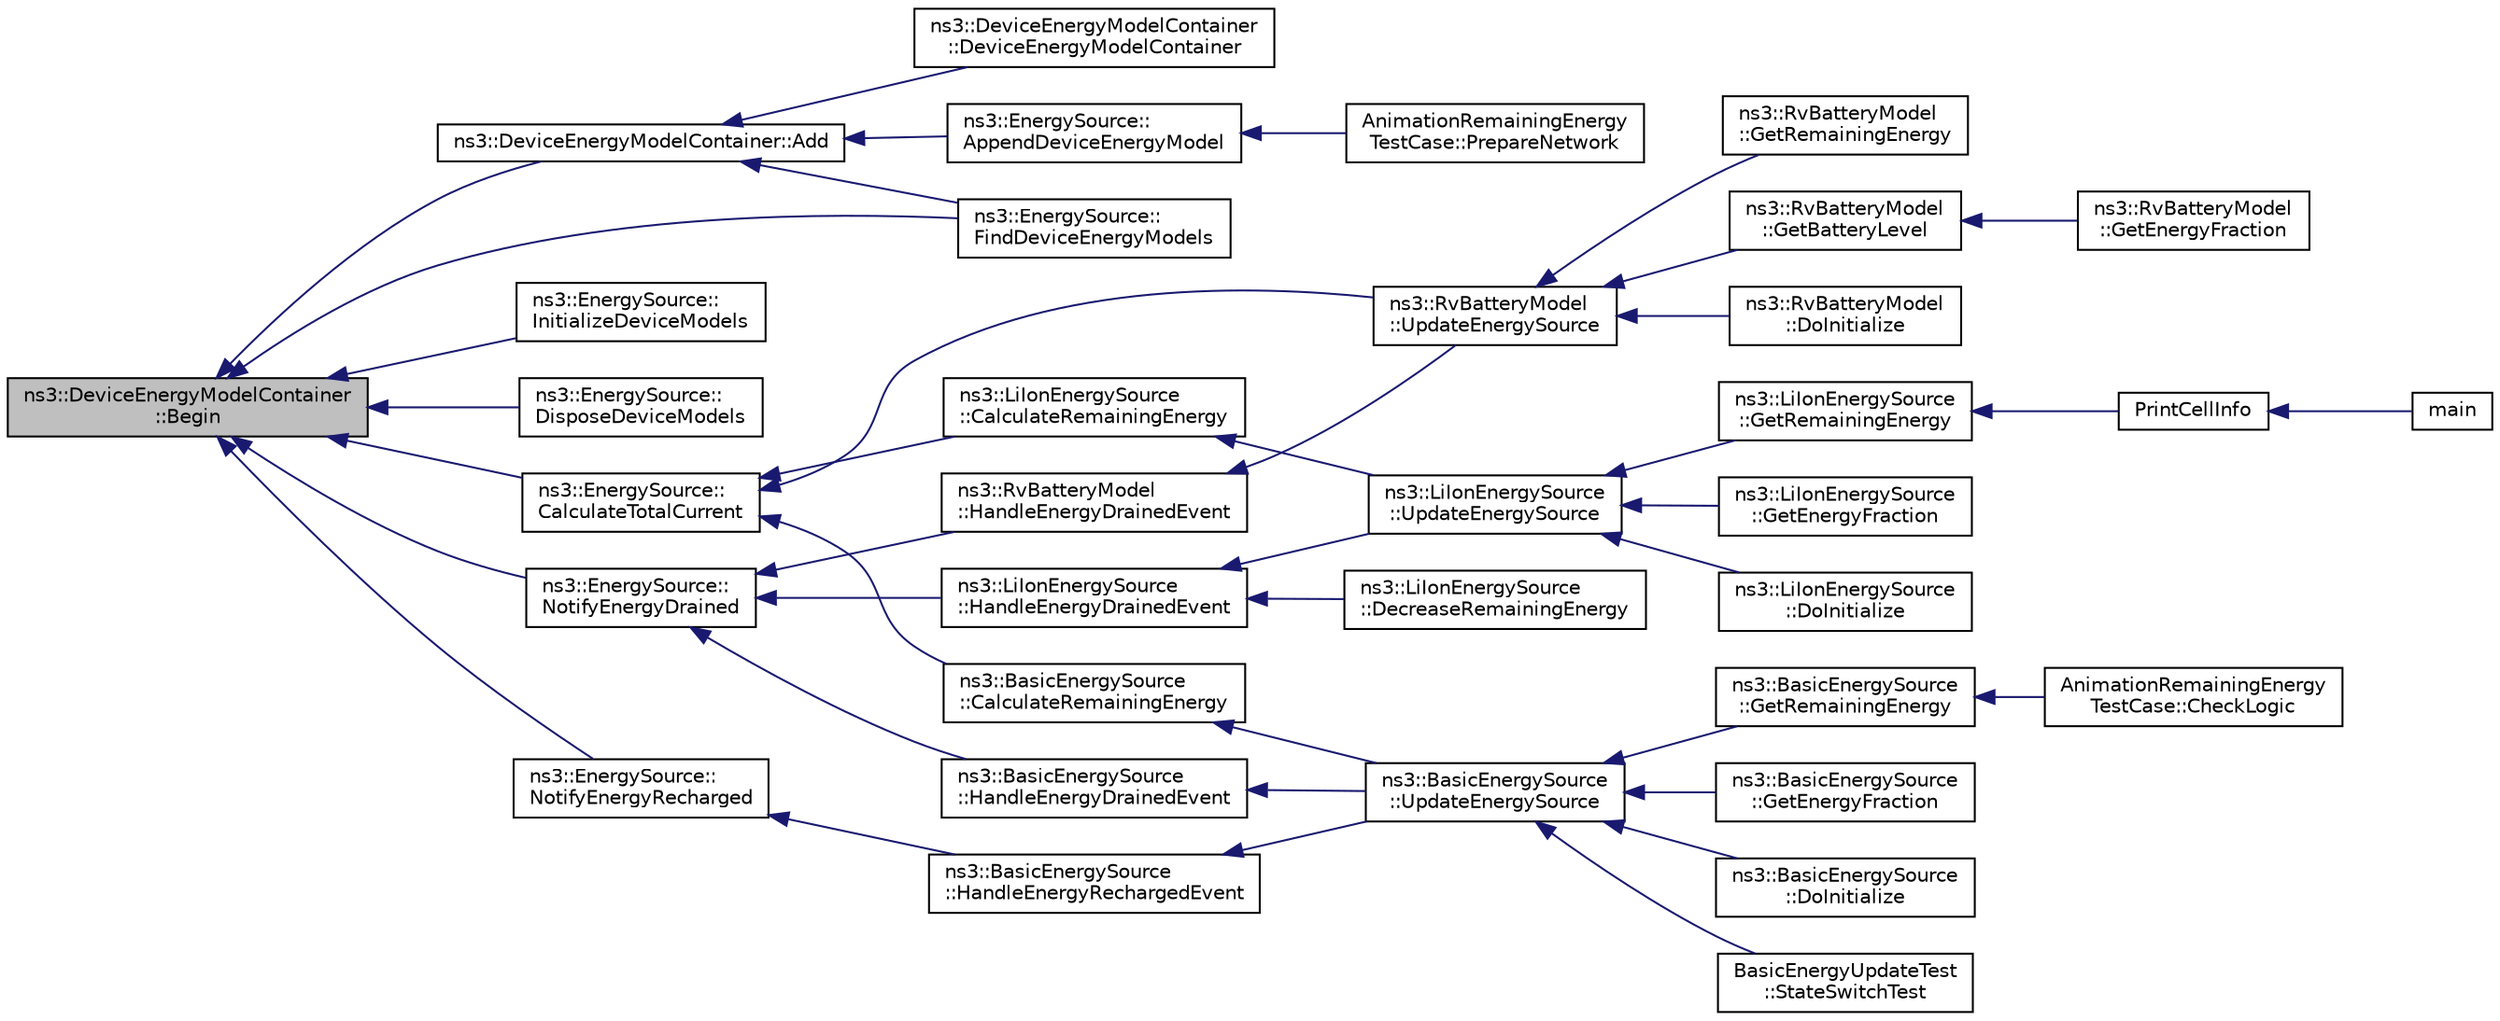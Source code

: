 digraph "ns3::DeviceEnergyModelContainer::Begin"
{
  edge [fontname="Helvetica",fontsize="10",labelfontname="Helvetica",labelfontsize="10"];
  node [fontname="Helvetica",fontsize="10",shape=record];
  rankdir="LR";
  Node1 [label="ns3::DeviceEnergyModelContainer\l::Begin",height=0.2,width=0.4,color="black", fillcolor="grey75", style="filled", fontcolor="black"];
  Node1 -> Node2 [dir="back",color="midnightblue",fontsize="10",style="solid"];
  Node2 [label="ns3::DeviceEnergyModelContainer::Add",height=0.2,width=0.4,color="black", fillcolor="white", style="filled",URL="$d9/d4d/classns3_1_1DeviceEnergyModelContainer.html#a26b884d9e349f58596eb5596868f0ab0"];
  Node2 -> Node3 [dir="back",color="midnightblue",fontsize="10",style="solid"];
  Node3 [label="ns3::DeviceEnergyModelContainer\l::DeviceEnergyModelContainer",height=0.2,width=0.4,color="black", fillcolor="white", style="filled",URL="$d9/d4d/classns3_1_1DeviceEnergyModelContainer.html#ab66ed2cb3466eb3f379e90b8c3ef220b"];
  Node2 -> Node4 [dir="back",color="midnightblue",fontsize="10",style="solid"];
  Node4 [label="ns3::EnergySource::\lAppendDeviceEnergyModel",height=0.2,width=0.4,color="black", fillcolor="white", style="filled",URL="$d5/dab/classns3_1_1EnergySource.html#a075fe242ae7523cc071752ab1b6b7c02"];
  Node4 -> Node5 [dir="back",color="midnightblue",fontsize="10",style="solid"];
  Node5 [label="AnimationRemainingEnergy\lTestCase::PrepareNetwork",height=0.2,width=0.4,color="black", fillcolor="white", style="filled",URL="$de/d8b/classAnimationRemainingEnergyTestCase.html#a0b58006c5a7d9ebe7b8c918f4f214443",tooltip="Prepare nework function. "];
  Node2 -> Node6 [dir="back",color="midnightblue",fontsize="10",style="solid"];
  Node6 [label="ns3::EnergySource::\lFindDeviceEnergyModels",height=0.2,width=0.4,color="black", fillcolor="white", style="filled",URL="$d5/dab/classns3_1_1EnergySource.html#ad2be8bb25ea8bd09dc15f035fda7fd67"];
  Node1 -> Node6 [dir="back",color="midnightblue",fontsize="10",style="solid"];
  Node1 -> Node7 [dir="back",color="midnightblue",fontsize="10",style="solid"];
  Node7 [label="ns3::EnergySource::\lInitializeDeviceModels",height=0.2,width=0.4,color="black", fillcolor="white", style="filled",URL="$d5/dab/classns3_1_1EnergySource.html#aac5fe233a38918d36150b0af007c7ea8"];
  Node1 -> Node8 [dir="back",color="midnightblue",fontsize="10",style="solid"];
  Node8 [label="ns3::EnergySource::\lDisposeDeviceModels",height=0.2,width=0.4,color="black", fillcolor="white", style="filled",URL="$d5/dab/classns3_1_1EnergySource.html#a1da1997d065a1280fa71779ba930cce9"];
  Node1 -> Node9 [dir="back",color="midnightblue",fontsize="10",style="solid"];
  Node9 [label="ns3::EnergySource::\lCalculateTotalCurrent",height=0.2,width=0.4,color="black", fillcolor="white", style="filled",URL="$d5/dab/classns3_1_1EnergySource.html#ac8b121ba1389d5545705e52d1a6fd602"];
  Node9 -> Node10 [dir="back",color="midnightblue",fontsize="10",style="solid"];
  Node10 [label="ns3::LiIonEnergySource\l::CalculateRemainingEnergy",height=0.2,width=0.4,color="black", fillcolor="white", style="filled",URL="$dd/d9d/classns3_1_1LiIonEnergySource.html#a7df49ec678488cab1e5d57a2ee7e3ddb"];
  Node10 -> Node11 [dir="back",color="midnightblue",fontsize="10",style="solid"];
  Node11 [label="ns3::LiIonEnergySource\l::UpdateEnergySource",height=0.2,width=0.4,color="black", fillcolor="white", style="filled",URL="$dd/d9d/classns3_1_1LiIonEnergySource.html#a189ac70234f5af2d1b1457ea43bd1b9f"];
  Node11 -> Node12 [dir="back",color="midnightblue",fontsize="10",style="solid"];
  Node12 [label="ns3::LiIonEnergySource\l::GetRemainingEnergy",height=0.2,width=0.4,color="black", fillcolor="white", style="filled",URL="$dd/d9d/classns3_1_1LiIonEnergySource.html#a519935a69b4b4b3f347855cee794d4d8"];
  Node12 -> Node13 [dir="back",color="midnightblue",fontsize="10",style="solid"];
  Node13 [label="PrintCellInfo",height=0.2,width=0.4,color="black", fillcolor="white", style="filled",URL="$df/d15/examples_2li-ion-energy-source_8cc.html#a5a233214e03143292862c2a936b073eb"];
  Node13 -> Node14 [dir="back",color="midnightblue",fontsize="10",style="solid"];
  Node14 [label="main",height=0.2,width=0.4,color="black", fillcolor="white", style="filled",URL="$df/d15/examples_2li-ion-energy-source_8cc.html#a3c04138a5bfe5d72780bb7e82a18e627"];
  Node11 -> Node15 [dir="back",color="midnightblue",fontsize="10",style="solid"];
  Node15 [label="ns3::LiIonEnergySource\l::GetEnergyFraction",height=0.2,width=0.4,color="black", fillcolor="white", style="filled",URL="$dd/d9d/classns3_1_1LiIonEnergySource.html#aa3844868e0940b3aa5a7817388de7dd0"];
  Node11 -> Node16 [dir="back",color="midnightblue",fontsize="10",style="solid"];
  Node16 [label="ns3::LiIonEnergySource\l::DoInitialize",height=0.2,width=0.4,color="black", fillcolor="white", style="filled",URL="$dd/d9d/classns3_1_1LiIonEnergySource.html#ab66c94318f6e0aefbd7fc295f31532f4"];
  Node9 -> Node17 [dir="back",color="midnightblue",fontsize="10",style="solid"];
  Node17 [label="ns3::BasicEnergySource\l::CalculateRemainingEnergy",height=0.2,width=0.4,color="black", fillcolor="white", style="filled",URL="$d1/db4/classns3_1_1BasicEnergySource.html#adae3ce4cc2dbead3d27ae5eafaa7126b"];
  Node17 -> Node18 [dir="back",color="midnightblue",fontsize="10",style="solid"];
  Node18 [label="ns3::BasicEnergySource\l::UpdateEnergySource",height=0.2,width=0.4,color="black", fillcolor="white", style="filled",URL="$d1/db4/classns3_1_1BasicEnergySource.html#a184cad1de97de7162e18f976d987bdaf"];
  Node18 -> Node19 [dir="back",color="midnightblue",fontsize="10",style="solid"];
  Node19 [label="BasicEnergyUpdateTest\l::StateSwitchTest",height=0.2,width=0.4,color="black", fillcolor="white", style="filled",URL="$d5/de0/classBasicEnergyUpdateTest.html#aebdf7df054db21ed34826ccdf208f6a6"];
  Node18 -> Node20 [dir="back",color="midnightblue",fontsize="10",style="solid"];
  Node20 [label="ns3::BasicEnergySource\l::GetRemainingEnergy",height=0.2,width=0.4,color="black", fillcolor="white", style="filled",URL="$d1/db4/classns3_1_1BasicEnergySource.html#a35775aa9a2496255e9f075a9709886b0"];
  Node20 -> Node21 [dir="back",color="midnightblue",fontsize="10",style="solid"];
  Node21 [label="AnimationRemainingEnergy\lTestCase::CheckLogic",height=0.2,width=0.4,color="black", fillcolor="white", style="filled",URL="$de/d8b/classAnimationRemainingEnergyTestCase.html#a3def2f707d835583c47d9d7a28c3a291",tooltip="Check logic function. "];
  Node18 -> Node22 [dir="back",color="midnightblue",fontsize="10",style="solid"];
  Node22 [label="ns3::BasicEnergySource\l::GetEnergyFraction",height=0.2,width=0.4,color="black", fillcolor="white", style="filled",URL="$d1/db4/classns3_1_1BasicEnergySource.html#aa8f5de0d9c0707b8ae2a005f7a57680e"];
  Node18 -> Node23 [dir="back",color="midnightblue",fontsize="10",style="solid"];
  Node23 [label="ns3::BasicEnergySource\l::DoInitialize",height=0.2,width=0.4,color="black", fillcolor="white", style="filled",URL="$d1/db4/classns3_1_1BasicEnergySource.html#af8a8c06e1d559059719560dea1a5be9e",tooltip="Defined in ns3::Object. "];
  Node9 -> Node24 [dir="back",color="midnightblue",fontsize="10",style="solid"];
  Node24 [label="ns3::RvBatteryModel\l::UpdateEnergySource",height=0.2,width=0.4,color="black", fillcolor="white", style="filled",URL="$db/db8/classns3_1_1RvBatteryModel.html#ac0885eeb1b510ffe52531e7e68039d3e"];
  Node24 -> Node25 [dir="back",color="midnightblue",fontsize="10",style="solid"];
  Node25 [label="ns3::RvBatteryModel\l::GetRemainingEnergy",height=0.2,width=0.4,color="black", fillcolor="white", style="filled",URL="$db/db8/classns3_1_1RvBatteryModel.html#a7ab2862fe0f9006fecefe5ee8a5a1c52"];
  Node24 -> Node26 [dir="back",color="midnightblue",fontsize="10",style="solid"];
  Node26 [label="ns3::RvBatteryModel\l::GetBatteryLevel",height=0.2,width=0.4,color="black", fillcolor="white", style="filled",URL="$db/db8/classns3_1_1RvBatteryModel.html#af3047a4edc01822b612bb2fb70ee7991"];
  Node26 -> Node27 [dir="back",color="midnightblue",fontsize="10",style="solid"];
  Node27 [label="ns3::RvBatteryModel\l::GetEnergyFraction",height=0.2,width=0.4,color="black", fillcolor="white", style="filled",URL="$db/db8/classns3_1_1RvBatteryModel.html#a38e73ce97ec3d6d1c996fe897d121060"];
  Node24 -> Node28 [dir="back",color="midnightblue",fontsize="10",style="solid"];
  Node28 [label="ns3::RvBatteryModel\l::DoInitialize",height=0.2,width=0.4,color="black", fillcolor="white", style="filled",URL="$db/db8/classns3_1_1RvBatteryModel.html#a2876516a9e3fa5e077cc0ee0748dbfe5",tooltip="Defined in ns3::Object. "];
  Node1 -> Node29 [dir="back",color="midnightblue",fontsize="10",style="solid"];
  Node29 [label="ns3::EnergySource::\lNotifyEnergyDrained",height=0.2,width=0.4,color="black", fillcolor="white", style="filled",URL="$d5/dab/classns3_1_1EnergySource.html#af93e047506b5bed57c14f10e28725e9f"];
  Node29 -> Node30 [dir="back",color="midnightblue",fontsize="10",style="solid"];
  Node30 [label="ns3::LiIonEnergySource\l::HandleEnergyDrainedEvent",height=0.2,width=0.4,color="black", fillcolor="white", style="filled",URL="$dd/d9d/classns3_1_1LiIonEnergySource.html#a9877b583fe62f4f4787e465b28cda8c8"];
  Node30 -> Node31 [dir="back",color="midnightblue",fontsize="10",style="solid"];
  Node31 [label="ns3::LiIonEnergySource\l::DecreaseRemainingEnergy",height=0.2,width=0.4,color="black", fillcolor="white", style="filled",URL="$dd/d9d/classns3_1_1LiIonEnergySource.html#af408d4480446af4fa75dc22df19ecdec"];
  Node30 -> Node11 [dir="back",color="midnightblue",fontsize="10",style="solid"];
  Node29 -> Node32 [dir="back",color="midnightblue",fontsize="10",style="solid"];
  Node32 [label="ns3::BasicEnergySource\l::HandleEnergyDrainedEvent",height=0.2,width=0.4,color="black", fillcolor="white", style="filled",URL="$d1/db4/classns3_1_1BasicEnergySource.html#a379c805875adf5d627a5ac4ffa4b2d46"];
  Node32 -> Node18 [dir="back",color="midnightblue",fontsize="10",style="solid"];
  Node29 -> Node33 [dir="back",color="midnightblue",fontsize="10",style="solid"];
  Node33 [label="ns3::RvBatteryModel\l::HandleEnergyDrainedEvent",height=0.2,width=0.4,color="black", fillcolor="white", style="filled",URL="$db/db8/classns3_1_1RvBatteryModel.html#ac381990282a8d4a984e5b4322c79f89a"];
  Node33 -> Node24 [dir="back",color="midnightblue",fontsize="10",style="solid"];
  Node1 -> Node34 [dir="back",color="midnightblue",fontsize="10",style="solid"];
  Node34 [label="ns3::EnergySource::\lNotifyEnergyRecharged",height=0.2,width=0.4,color="black", fillcolor="white", style="filled",URL="$d5/dab/classns3_1_1EnergySource.html#a184eb82e77cfc3ab7f9a1a577f34575d"];
  Node34 -> Node35 [dir="back",color="midnightblue",fontsize="10",style="solid"];
  Node35 [label="ns3::BasicEnergySource\l::HandleEnergyRechargedEvent",height=0.2,width=0.4,color="black", fillcolor="white", style="filled",URL="$d1/db4/classns3_1_1BasicEnergySource.html#a9fe7a65d106b938a8faad8e7e9f998a5"];
  Node35 -> Node18 [dir="back",color="midnightblue",fontsize="10",style="solid"];
}
